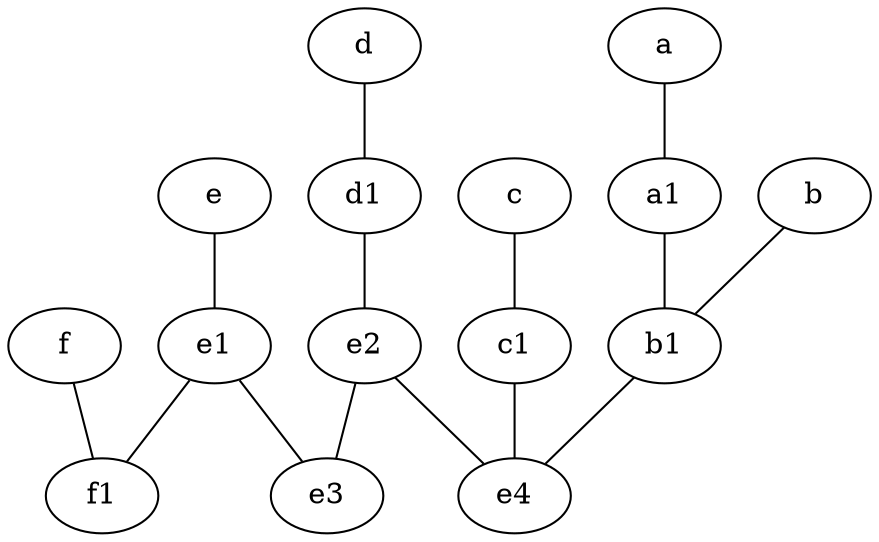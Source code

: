 graph {
	node [labelfontsize=50]
	e4 [labelfontsize=50]
	b1 [labelfontsize=50 pos="9,4!"]
	e2 [labelfontsize=50]
	e1 [labelfontsize=50 pos="7,7!"]
	d1 [labelfontsize=50 pos="3,5!"]
	f1 [labelfontsize=50 pos="3,8!"]
	c1 [labelfontsize=50 pos="4.5,3!"]
	b [labelfontsize=50 pos="10,4!"]
	a1 [labelfontsize=50 pos="8,3!"]
	e3 [labelfontsize=50]
	e2 -- e4
	d1 -- e2
	d -- d1
	e1 -- e3
	c -- c1
	f -- f1
	e1 -- f1
	e2 -- e3
	a -- a1
	c1 -- e4
	b -- b1
	a1 -- b1
	b1 -- e4
	e -- e1
}
